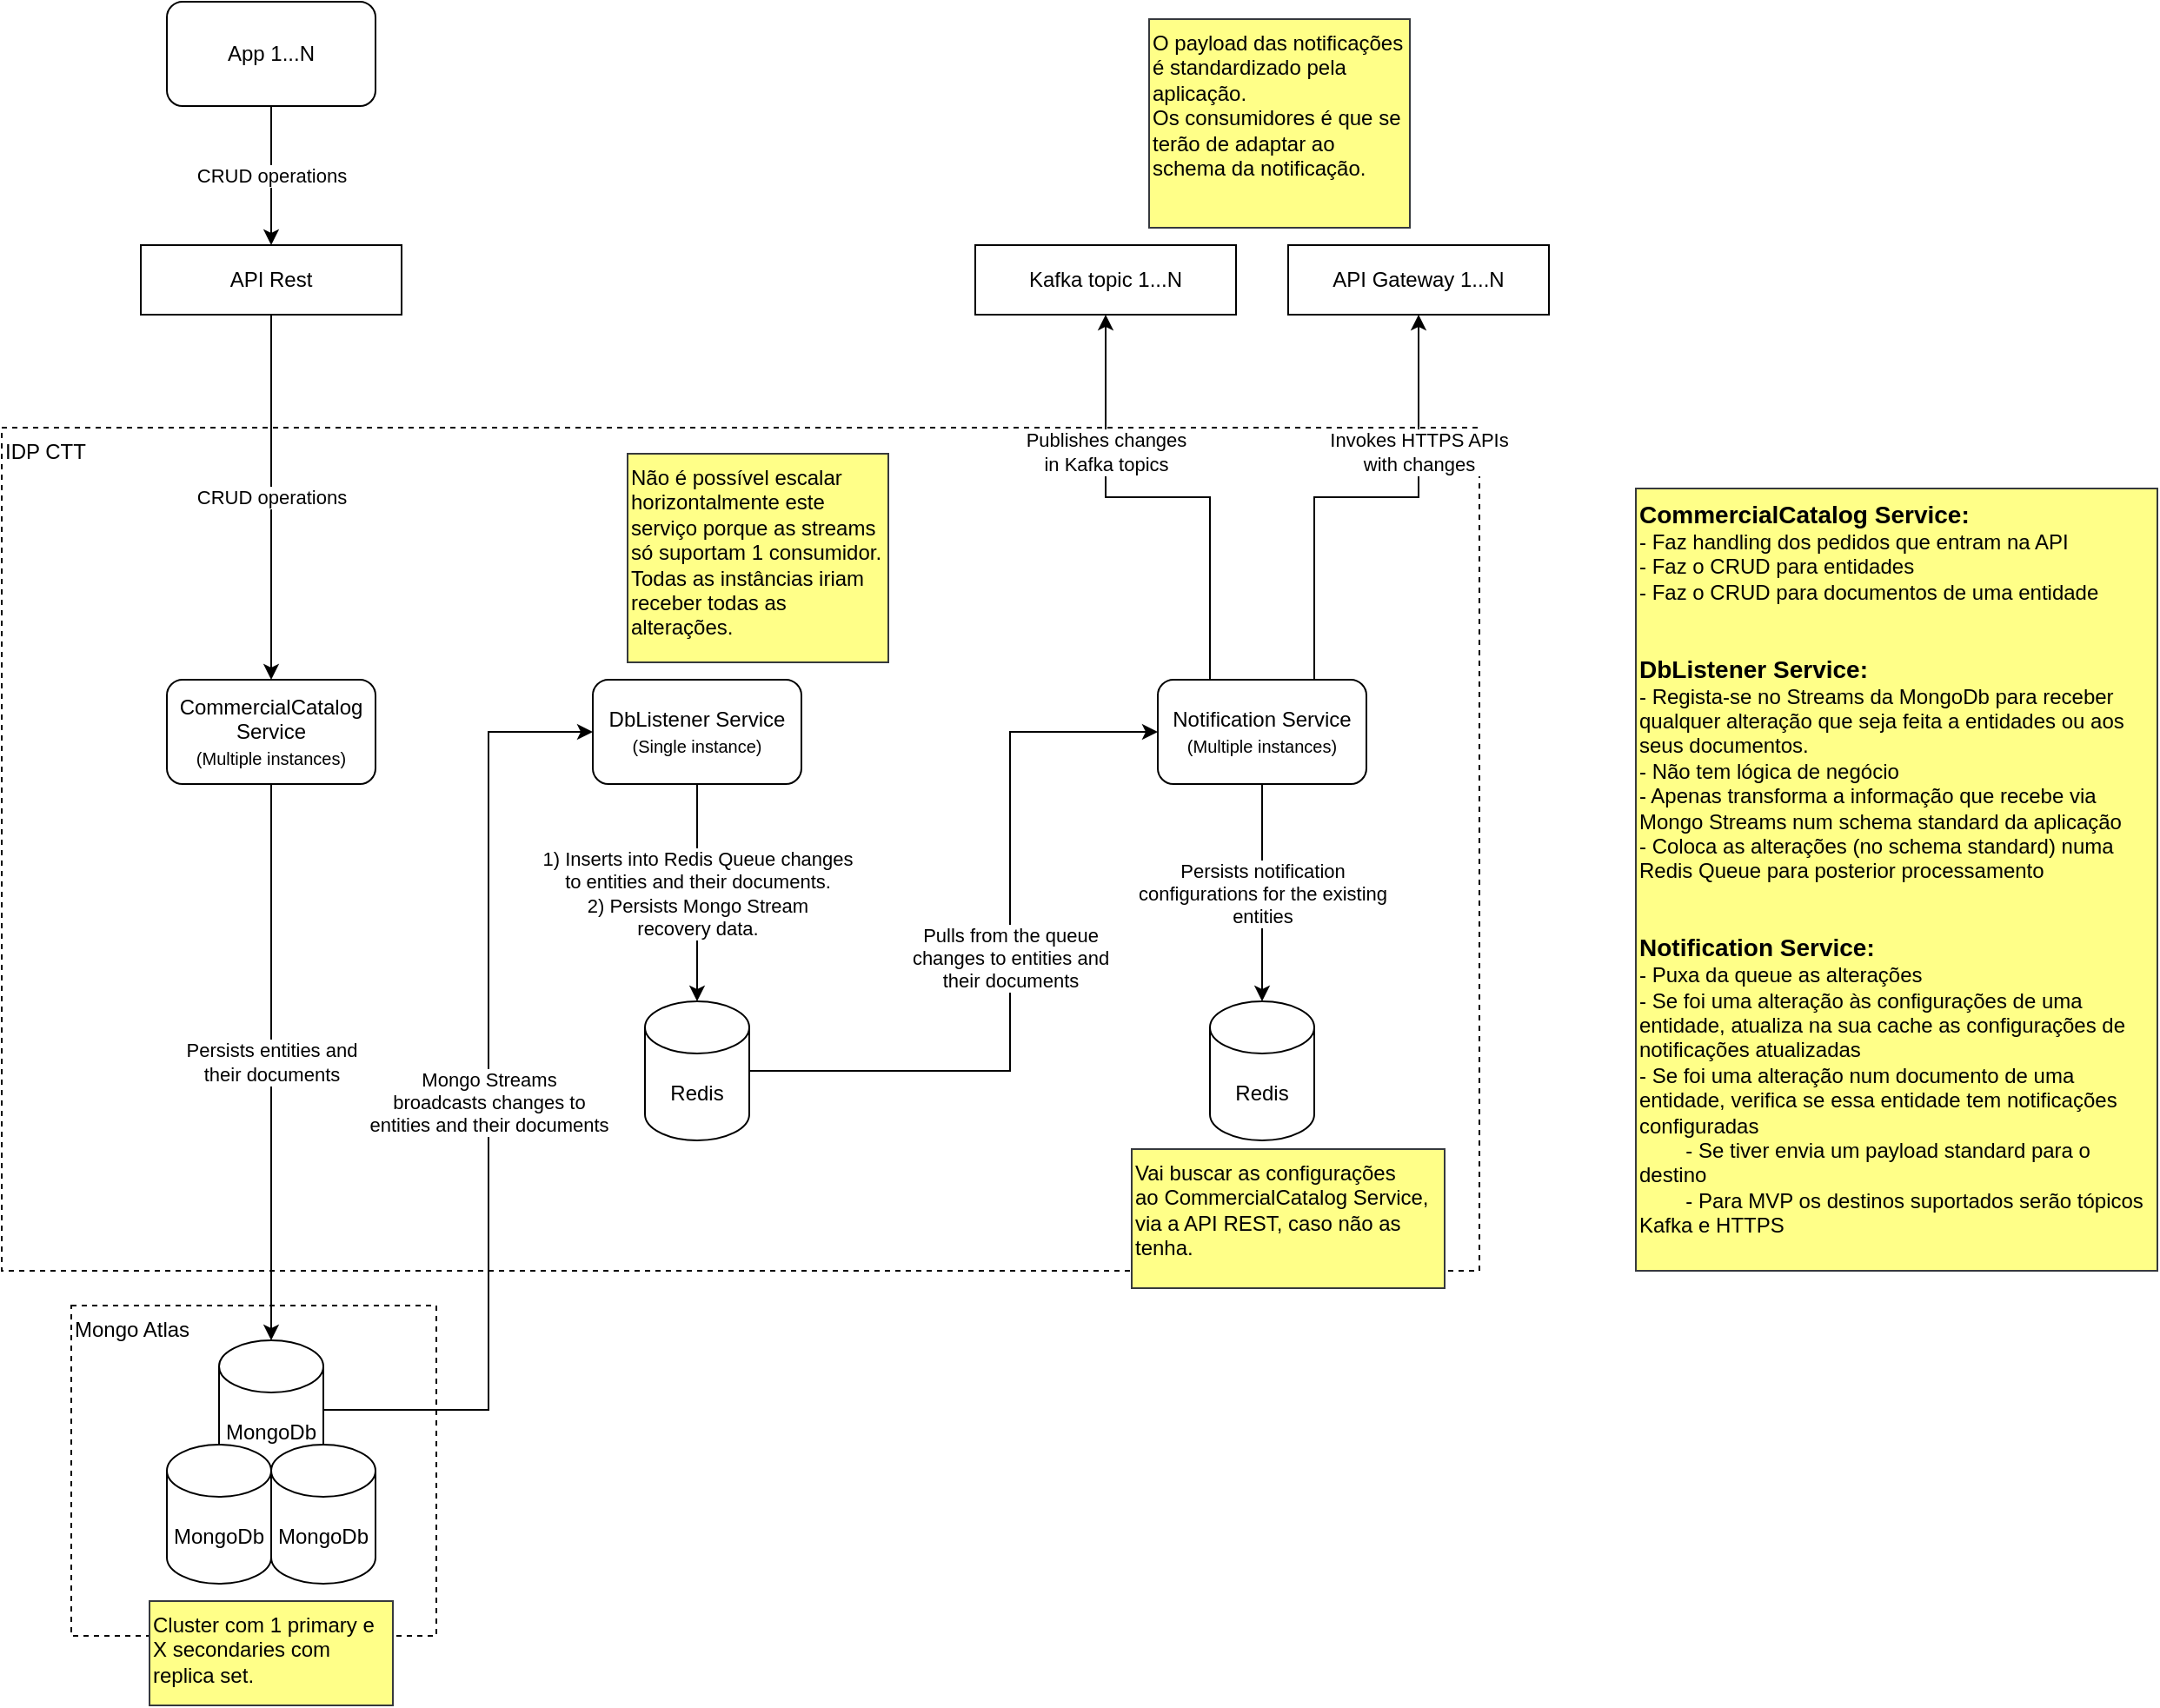 <mxfile version="27.0.9">
  <diagram name="Page-1" id="6eN0qRXXGN7rTFQrEPkf">
    <mxGraphModel dx="1226" dy="736" grid="1" gridSize="10" guides="1" tooltips="1" connect="1" arrows="1" fold="1" page="1" pageScale="1" pageWidth="827" pageHeight="1169" math="0" shadow="0">
      <root>
        <mxCell id="0" />
        <mxCell id="1" parent="0" />
        <mxCell id="JQT92KXYJx1Uvdw0XlJT-24" value="Mongo Atlas" style="rounded=0;whiteSpace=wrap;html=1;fillColor=none;dashed=1;verticalAlign=top;align=left;" parent="1" vertex="1">
          <mxGeometry x="40" y="750" width="210" height="190" as="geometry" />
        </mxCell>
        <mxCell id="JQT92KXYJx1Uvdw0XlJT-25" value="IDP CTT" style="rounded=0;whiteSpace=wrap;html=1;fillColor=none;dashed=1;verticalAlign=top;align=left;" parent="1" vertex="1">
          <mxGeometry y="245" width="850" height="485" as="geometry" />
        </mxCell>
        <mxCell id="JQT92KXYJx1Uvdw0XlJT-1" value="CommercialCatalog Service&lt;div&gt;&lt;font style=&quot;font-size: 10px;&quot;&gt;(Multiple instances)&lt;/font&gt;&lt;/div&gt;" style="rounded=1;whiteSpace=wrap;html=1;" parent="1" vertex="1">
          <mxGeometry x="95" y="390" width="120" height="60" as="geometry" />
        </mxCell>
        <mxCell id="JQT92KXYJx1Uvdw0XlJT-5" value="&lt;span style=&quot;color: rgb(0, 0, 0); font-family: Helvetica; font-size: 11px; font-style: normal; font-variant-ligatures: normal; font-variant-caps: normal; font-weight: 400; letter-spacing: normal; orphans: 2; text-align: center; text-indent: 0px; text-transform: none; widows: 2; word-spacing: 0px; -webkit-text-stroke-width: 0px; white-space: nowrap; background-color: rgb(255, 255, 255); text-decoration-thickness: initial; text-decoration-style: initial; text-decoration-color: initial; float: none; display: inline !important;&quot;&gt;CRUD operations&lt;/span&gt;" style="edgeStyle=orthogonalEdgeStyle;rounded=0;orthogonalLoop=1;jettySize=auto;html=1;exitX=0.5;exitY=1;exitDx=0;exitDy=0;entryX=0.5;entryY=0;entryDx=0;entryDy=0;" parent="1" source="JQT92KXYJx1Uvdw0XlJT-2" target="JQT92KXYJx1Uvdw0XlJT-1" edge="1">
          <mxGeometry relative="1" as="geometry" />
        </mxCell>
        <mxCell id="JQT92KXYJx1Uvdw0XlJT-2" value="API Rest" style="rounded=0;whiteSpace=wrap;html=1;fillColor=default;verticalAlign=middle;align=center;" parent="1" vertex="1">
          <mxGeometry x="80" y="140" width="150" height="40" as="geometry" />
        </mxCell>
        <mxCell id="JQT92KXYJx1Uvdw0XlJT-4" value="CRUD operations" style="edgeStyle=orthogonalEdgeStyle;rounded=0;orthogonalLoop=1;jettySize=auto;html=1;exitX=0.5;exitY=1;exitDx=0;exitDy=0;entryX=0.5;entryY=0;entryDx=0;entryDy=0;" parent="1" source="JQT92KXYJx1Uvdw0XlJT-3" target="JQT92KXYJx1Uvdw0XlJT-2" edge="1">
          <mxGeometry relative="1" as="geometry" />
        </mxCell>
        <mxCell id="JQT92KXYJx1Uvdw0XlJT-3" value="App 1...N" style="rounded=1;whiteSpace=wrap;html=1;" parent="1" vertex="1">
          <mxGeometry x="95" width="120" height="60" as="geometry" />
        </mxCell>
        <mxCell id="JQT92KXYJx1Uvdw0XlJT-10" value="Mongo Streams&lt;div&gt;broadcasts changes to&lt;/div&gt;&lt;div&gt;entities and their documents&lt;/div&gt;" style="edgeStyle=orthogonalEdgeStyle;rounded=0;orthogonalLoop=1;jettySize=auto;html=1;exitX=1;exitY=0.5;exitDx=0;exitDy=0;exitPerimeter=0;entryX=0;entryY=0.5;entryDx=0;entryDy=0;" parent="1" source="JQT92KXYJx1Uvdw0XlJT-6" target="JQT92KXYJx1Uvdw0XlJT-8" edge="1">
          <mxGeometry relative="1" as="geometry">
            <Array as="points">
              <mxPoint x="280" y="810" />
              <mxPoint x="280" y="420" />
            </Array>
          </mxGeometry>
        </mxCell>
        <mxCell id="JQT92KXYJx1Uvdw0XlJT-6" value="MongoDb" style="shape=cylinder3;whiteSpace=wrap;html=1;boundedLbl=1;backgroundOutline=1;size=15;" parent="1" vertex="1">
          <mxGeometry x="125" y="770" width="60" height="80" as="geometry" />
        </mxCell>
        <mxCell id="JQT92KXYJx1Uvdw0XlJT-7" value="Persists entities and&lt;div&gt;their documents&lt;/div&gt;" style="edgeStyle=orthogonalEdgeStyle;rounded=0;orthogonalLoop=1;jettySize=auto;html=1;exitX=0.5;exitY=1;exitDx=0;exitDy=0;entryX=0.5;entryY=0;entryDx=0;entryDy=0;entryPerimeter=0;" parent="1" source="JQT92KXYJx1Uvdw0XlJT-1" target="JQT92KXYJx1Uvdw0XlJT-6" edge="1">
          <mxGeometry relative="1" as="geometry" />
        </mxCell>
        <mxCell id="JQT92KXYJx1Uvdw0XlJT-8" value="DbListener Service&lt;div&gt;&lt;font style=&quot;font-size: 10px;&quot;&gt;(Single instance)&lt;/font&gt;&lt;/div&gt;" style="rounded=1;whiteSpace=wrap;html=1;" parent="1" vertex="1">
          <mxGeometry x="340" y="390" width="120" height="60" as="geometry" />
        </mxCell>
        <mxCell id="JQT92KXYJx1Uvdw0XlJT-13" value="Pulls from the queue&lt;div&gt;changes to entities and&lt;/div&gt;&lt;div&gt;their documents&lt;/div&gt;" style="edgeStyle=orthogonalEdgeStyle;rounded=0;orthogonalLoop=1;jettySize=auto;html=1;exitX=1;exitY=0.5;exitDx=0;exitDy=0;exitPerimeter=0;entryX=0;entryY=0.5;entryDx=0;entryDy=0;" parent="1" source="JQT92KXYJx1Uvdw0XlJT-9" target="JQT92KXYJx1Uvdw0XlJT-12" edge="1">
          <mxGeometry relative="1" as="geometry">
            <Array as="points">
              <mxPoint x="580" y="615" />
              <mxPoint x="580" y="420" />
            </Array>
          </mxGeometry>
        </mxCell>
        <mxCell id="JQT92KXYJx1Uvdw0XlJT-9" value="Redis" style="shape=cylinder3;whiteSpace=wrap;html=1;boundedLbl=1;backgroundOutline=1;size=15;" parent="1" vertex="1">
          <mxGeometry x="370" y="575" width="60" height="80" as="geometry" />
        </mxCell>
        <mxCell id="JQT92KXYJx1Uvdw0XlJT-11" value="&lt;div&gt;1) Inserts into Redis Queue changes&lt;/div&gt;&lt;div&gt;to entities and their documents.&lt;/div&gt;&lt;div&gt;2) Persists Mongo Stream&lt;div&gt;recovery data.&lt;/div&gt;&lt;/div&gt;" style="edgeStyle=orthogonalEdgeStyle;rounded=0;orthogonalLoop=1;jettySize=auto;html=1;exitX=0.5;exitY=1;exitDx=0;exitDy=0;entryX=0.5;entryY=0;entryDx=0;entryDy=0;entryPerimeter=0;" parent="1" source="JQT92KXYJx1Uvdw0XlJT-8" target="JQT92KXYJx1Uvdw0XlJT-9" edge="1">
          <mxGeometry relative="1" as="geometry" />
        </mxCell>
        <mxCell id="JQT92KXYJx1Uvdw0XlJT-17" value="Publishes changes&lt;div&gt;in Kafka topics&lt;/div&gt;" style="edgeStyle=orthogonalEdgeStyle;rounded=0;orthogonalLoop=1;jettySize=auto;html=1;exitX=0.25;exitY=0;exitDx=0;exitDy=0;entryX=0.5;entryY=1;entryDx=0;entryDy=0;" parent="1" source="JQT92KXYJx1Uvdw0XlJT-12" target="JQT92KXYJx1Uvdw0XlJT-16" edge="1">
          <mxGeometry x="0.407" relative="1" as="geometry">
            <mxPoint y="-1" as="offset" />
          </mxGeometry>
        </mxCell>
        <mxCell id="JQT92KXYJx1Uvdw0XlJT-19" value="Invokes HTTPS APIs&lt;div&gt;with changes&lt;/div&gt;" style="edgeStyle=orthogonalEdgeStyle;rounded=0;orthogonalLoop=1;jettySize=auto;html=1;exitX=0.75;exitY=0;exitDx=0;exitDy=0;entryX=0.5;entryY=1;entryDx=0;entryDy=0;" parent="1" source="JQT92KXYJx1Uvdw0XlJT-12" target="JQT92KXYJx1Uvdw0XlJT-18" edge="1">
          <mxGeometry x="0.407" relative="1" as="geometry">
            <mxPoint y="-1" as="offset" />
          </mxGeometry>
        </mxCell>
        <mxCell id="JQT92KXYJx1Uvdw0XlJT-12" value="Notification Service&lt;div&gt;&lt;font style=&quot;font-size: 10px;&quot;&gt;(Multiple instances)&lt;/font&gt;&lt;br&gt;&lt;/div&gt;" style="rounded=1;whiteSpace=wrap;html=1;" parent="1" vertex="1">
          <mxGeometry x="665" y="390" width="120" height="60" as="geometry" />
        </mxCell>
        <mxCell id="JQT92KXYJx1Uvdw0XlJT-14" value="Redis" style="shape=cylinder3;whiteSpace=wrap;html=1;boundedLbl=1;backgroundOutline=1;size=15;" parent="1" vertex="1">
          <mxGeometry x="695" y="575" width="60" height="80" as="geometry" />
        </mxCell>
        <mxCell id="JQT92KXYJx1Uvdw0XlJT-15" value="Persists notification&lt;div&gt;configurations for the existing&lt;/div&gt;&lt;div&gt;entities&lt;/div&gt;" style="edgeStyle=orthogonalEdgeStyle;rounded=0;orthogonalLoop=1;jettySize=auto;html=1;exitX=0.5;exitY=1;exitDx=0;exitDy=0;entryX=0.5;entryY=0;entryDx=0;entryDy=0;entryPerimeter=0;" parent="1" source="JQT92KXYJx1Uvdw0XlJT-12" target="JQT92KXYJx1Uvdw0XlJT-14" edge="1">
          <mxGeometry relative="1" as="geometry" />
        </mxCell>
        <mxCell id="JQT92KXYJx1Uvdw0XlJT-16" value="Kafka topic 1...N" style="rounded=0;whiteSpace=wrap;html=1;fillColor=default;verticalAlign=middle;align=center;" parent="1" vertex="1">
          <mxGeometry x="560" y="140" width="150" height="40" as="geometry" />
        </mxCell>
        <mxCell id="JQT92KXYJx1Uvdw0XlJT-18" value="API Gateway 1...N" style="rounded=0;whiteSpace=wrap;html=1;fillColor=default;verticalAlign=middle;align=center;" parent="1" vertex="1">
          <mxGeometry x="740" y="140" width="150" height="40" as="geometry" />
        </mxCell>
        <mxCell id="JQT92KXYJx1Uvdw0XlJT-20" value="MongoDb" style="shape=cylinder3;whiteSpace=wrap;html=1;boundedLbl=1;backgroundOutline=1;size=15;" parent="1" vertex="1">
          <mxGeometry x="95" y="830" width="60" height="80" as="geometry" />
        </mxCell>
        <mxCell id="JQT92KXYJx1Uvdw0XlJT-21" value="MongoDb" style="shape=cylinder3;whiteSpace=wrap;html=1;boundedLbl=1;backgroundOutline=1;size=15;" parent="1" vertex="1">
          <mxGeometry x="155" y="830" width="60" height="80" as="geometry" />
        </mxCell>
        <mxCell id="JQT92KXYJx1Uvdw0XlJT-26" value="Cluster com 1 primary e X secondaries com replica set." style="rounded=0;whiteSpace=wrap;html=1;fillColor=#ffff88;strokeColor=#36393d;align=left;verticalAlign=top;" parent="1" vertex="1">
          <mxGeometry x="85" y="920" width="140" height="60" as="geometry" />
        </mxCell>
        <mxCell id="JQT92KXYJx1Uvdw0XlJT-27" value="Não é possível escalar horizontalmente este serviço porque as streams só suportam 1 consumidor.&lt;div&gt;Todas as instâncias iriam receber todas as alterações.&lt;/div&gt;" style="rounded=0;whiteSpace=wrap;html=1;fillColor=#ffff88;strokeColor=#36393d;align=left;verticalAlign=top;" parent="1" vertex="1">
          <mxGeometry x="360" y="260" width="150" height="120" as="geometry" />
        </mxCell>
        <mxCell id="JQT92KXYJx1Uvdw0XlJT-29" value="Vai buscar as configurações ao&amp;nbsp;&lt;span style=&quot;text-align: center;&quot;&gt;CommercialCatalog&lt;/span&gt;&amp;nbsp;Service, via a API REST, caso não as tenha." style="rounded=0;whiteSpace=wrap;html=1;fillColor=#ffff88;strokeColor=#36393d;align=left;verticalAlign=top;" parent="1" vertex="1">
          <mxGeometry x="650" y="660" width="180" height="80" as="geometry" />
        </mxCell>
        <mxCell id="JQT92KXYJx1Uvdw0XlJT-30" value="O payload das notificações é standardizado pela aplicação.&lt;div&gt;Os consumidores é que se terão de adaptar ao schema da notificação.&lt;/div&gt;" style="rounded=0;whiteSpace=wrap;html=1;fillColor=#ffff88;strokeColor=#36393d;align=left;verticalAlign=top;" parent="1" vertex="1">
          <mxGeometry x="660" y="10" width="150" height="120" as="geometry" />
        </mxCell>
        <mxCell id="JQT92KXYJx1Uvdw0XlJT-32" value="&lt;b&gt;&lt;font style=&quot;font-size: 14px;&quot;&gt;CommercialCatalog Service:&lt;/font&gt;&lt;/b&gt;&lt;div&gt;- Faz handling dos pedidos que entram na API&lt;/div&gt;&lt;div&gt;- Faz o CRUD para entidades&lt;/div&gt;&lt;div&gt;- Faz o CRUD para documentos de uma entidade&lt;/div&gt;&lt;div&gt;&lt;br&gt;&lt;/div&gt;&lt;div&gt;&lt;br&gt;&lt;/div&gt;&lt;div&gt;&lt;b&gt;&lt;font style=&quot;font-size: 14px;&quot;&gt;DbListener Service:&lt;/font&gt;&lt;/b&gt;&lt;/div&gt;&lt;div&gt;- Regista-se no Streams da MongoDb para receber qualquer alteração que seja feita a entidades ou aos seus documentos.&lt;/div&gt;&lt;div&gt;- Não tem lógica de negócio&lt;/div&gt;&lt;div&gt;- Apenas transforma a informação que recebe via Mongo Streams num schema standard da aplicação&lt;/div&gt;&lt;div&gt;- Coloca as alterações (no schema standard) numa Redis Queue para posterior processamento&lt;/div&gt;&lt;div&gt;&lt;br&gt;&lt;/div&gt;&lt;div&gt;&lt;br&gt;&lt;/div&gt;&lt;div&gt;&lt;b&gt;&lt;font style=&quot;font-size: 14px;&quot;&gt;Notification Service:&lt;/font&gt;&lt;/b&gt;&lt;/div&gt;&lt;div&gt;- Puxa da queue as alterações&lt;/div&gt;&lt;div&gt;- Se foi uma alteração às configurações de uma entidade, atualiza na sua cache as configurações de notificações atualizadas&lt;/div&gt;&lt;div&gt;- Se foi uma alteração num documento de uma entidade, verifica se essa entidade tem notificações configuradas&lt;/div&gt;&lt;div&gt;&lt;span style=&quot;white-space: pre;&quot;&gt;&#x9;&lt;/span&gt;- Se tiver envia um payload standard para o destino&lt;br&gt;&lt;/div&gt;&lt;div&gt;&lt;span style=&quot;white-space: pre;&quot;&gt;&#x9;&lt;/span&gt;- Para MVP os destinos suportados serão tópicos Kafka e HTTPS&lt;br&gt;&lt;/div&gt;" style="rounded=0;whiteSpace=wrap;html=1;fillColor=#ffff88;strokeColor=#36393d;align=left;verticalAlign=top;" parent="1" vertex="1">
          <mxGeometry x="940" y="280" width="300" height="450" as="geometry" />
        </mxCell>
        <mxCell id="im4WPLcRwoJhTIddqtLK-2" value="" style="shape=image;verticalLabelPosition=bottom;labelBackgroundColor=default;verticalAlign=top;aspect=fixed;imageAspect=0;image=https://upload.wikimedia.org/wikipedia/commons/thumb/7/7d/Microsoft_.NET_logo.svg/2048px-Microsoft_.NET_logo.svg.png;" parent="1" vertex="1">
          <mxGeometry x="90" y="383" width="17" height="17" as="geometry" />
        </mxCell>
        <mxCell id="im4WPLcRwoJhTIddqtLK-3" value="" style="shape=image;verticalLabelPosition=bottom;labelBackgroundColor=default;verticalAlign=top;aspect=fixed;imageAspect=0;image=https://upload.wikimedia.org/wikipedia/commons/thumb/7/7d/Microsoft_.NET_logo.svg/2048px-Microsoft_.NET_logo.svg.png;" parent="1" vertex="1">
          <mxGeometry x="330" y="383" width="17" height="17" as="geometry" />
        </mxCell>
        <mxCell id="im4WPLcRwoJhTIddqtLK-4" value="" style="shape=image;verticalLabelPosition=bottom;labelBackgroundColor=default;verticalAlign=top;aspect=fixed;imageAspect=0;image=https://upload.wikimedia.org/wikipedia/commons/thumb/7/7d/Microsoft_.NET_logo.svg/2048px-Microsoft_.NET_logo.svg.png;" parent="1" vertex="1">
          <mxGeometry x="660" y="383" width="17" height="17" as="geometry" />
        </mxCell>
      </root>
    </mxGraphModel>
  </diagram>
</mxfile>
